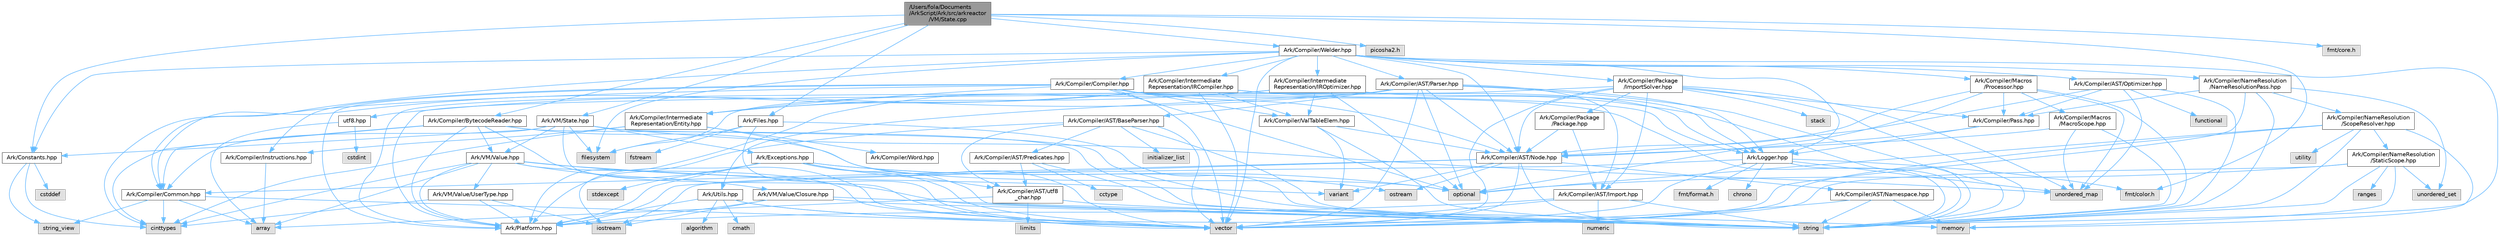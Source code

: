 digraph "/Users/fola/Documents/ArkScript/Ark/src/arkreactor/VM/State.cpp"
{
 // INTERACTIVE_SVG=YES
 // LATEX_PDF_SIZE
  bgcolor="transparent";
  edge [fontname=Helvetica,fontsize=10,labelfontname=Helvetica,labelfontsize=10];
  node [fontname=Helvetica,fontsize=10,shape=box,height=0.2,width=0.4];
  Node1 [id="Node000001",label="/Users/fola/Documents\l/ArkScript/Ark/src/arkreactor\l/VM/State.cpp",height=0.2,width=0.4,color="gray40", fillcolor="grey60", style="filled", fontcolor="black",tooltip=" "];
  Node1 -> Node2 [id="edge1_Node000001_Node000002",color="steelblue1",style="solid",tooltip=" "];
  Node2 [id="Node000002",label="Ark/VM/State.hpp",height=0.2,width=0.4,color="grey40", fillcolor="white", style="filled",URL="$d0/db5/State_8hpp.html",tooltip="State used by the virtual machine: it loads the bytecode, can compile it if needed,..."];
  Node2 -> Node3 [id="edge2_Node000002_Node000003",color="steelblue1",style="solid",tooltip=" "];
  Node3 [id="Node000003",label="string",height=0.2,width=0.4,color="grey60", fillcolor="#E0E0E0", style="filled",tooltip=" "];
  Node2 -> Node4 [id="edge3_Node000002_Node000004",color="steelblue1",style="solid",tooltip=" "];
  Node4 [id="Node000004",label="vector",height=0.2,width=0.4,color="grey60", fillcolor="#E0E0E0", style="filled",tooltip=" "];
  Node2 -> Node5 [id="edge4_Node000002_Node000005",color="steelblue1",style="solid",tooltip=" "];
  Node5 [id="Node000005",label="unordered_map",height=0.2,width=0.4,color="grey60", fillcolor="#E0E0E0", style="filled",tooltip=" "];
  Node2 -> Node6 [id="edge5_Node000002_Node000006",color="steelblue1",style="solid",tooltip=" "];
  Node6 [id="Node000006",label="filesystem",height=0.2,width=0.4,color="grey60", fillcolor="#E0E0E0", style="filled",tooltip=" "];
  Node2 -> Node7 [id="edge6_Node000002_Node000007",color="steelblue1",style="solid",tooltip=" "];
  Node7 [id="Node000007",label="Ark/Constants.hpp",height=0.2,width=0.4,color="grey40", fillcolor="white", style="filled",URL="$d6/de9/Constants_8hpp.html",tooltip="Constants used by ArkScript."];
  Node7 -> Node8 [id="edge7_Node000007_Node000008",color="steelblue1",style="solid",tooltip=" "];
  Node8 [id="Node000008",label="string_view",height=0.2,width=0.4,color="grey60", fillcolor="#E0E0E0", style="filled",tooltip=" "];
  Node7 -> Node9 [id="edge8_Node000007_Node000009",color="steelblue1",style="solid",tooltip=" "];
  Node9 [id="Node000009",label="cinttypes",height=0.2,width=0.4,color="grey60", fillcolor="#E0E0E0", style="filled",tooltip=" "];
  Node7 -> Node10 [id="edge9_Node000007_Node000010",color="steelblue1",style="solid",tooltip=" "];
  Node10 [id="Node000010",label="cstddef",height=0.2,width=0.4,color="grey60", fillcolor="#E0E0E0", style="filled",tooltip=" "];
  Node2 -> Node11 [id="edge10_Node000002_Node000011",color="steelblue1",style="solid",tooltip=" "];
  Node11 [id="Node000011",label="Ark/VM/Value.hpp",height=0.2,width=0.4,color="grey40", fillcolor="white", style="filled",URL="$de/dfd/Value_8hpp.html",tooltip=" "];
  Node11 -> Node4 [id="edge11_Node000011_Node000004",color="steelblue1",style="solid",tooltip=" "];
  Node11 -> Node12 [id="edge12_Node000011_Node000012",color="steelblue1",style="solid",tooltip=" "];
  Node12 [id="Node000012",label="variant",height=0.2,width=0.4,color="grey60", fillcolor="#E0E0E0", style="filled",tooltip=" "];
  Node11 -> Node3 [id="edge13_Node000011_Node000003",color="steelblue1",style="solid",tooltip=" "];
  Node11 -> Node9 [id="edge14_Node000011_Node000009",color="steelblue1",style="solid",tooltip=" "];
  Node11 -> Node13 [id="edge15_Node000011_Node000013",color="steelblue1",style="solid",tooltip=" "];
  Node13 [id="Node000013",label="array",height=0.2,width=0.4,color="grey60", fillcolor="#E0E0E0", style="filled",tooltip=" "];
  Node11 -> Node14 [id="edge16_Node000011_Node000014",color="steelblue1",style="solid",tooltip=" "];
  Node14 [id="Node000014",label="Ark/VM/Value/Closure.hpp",height=0.2,width=0.4,color="grey40", fillcolor="white", style="filled",URL="$dc/dd5/Closure_8hpp.html",tooltip="Subtype of the value type, handling closures."];
  Node14 -> Node15 [id="edge17_Node000014_Node000015",color="steelblue1",style="solid",tooltip=" "];
  Node15 [id="Node000015",label="memory",height=0.2,width=0.4,color="grey60", fillcolor="#E0E0E0", style="filled",tooltip=" "];
  Node14 -> Node16 [id="edge18_Node000014_Node000016",color="steelblue1",style="solid",tooltip=" "];
  Node16 [id="Node000016",label="iostream",height=0.2,width=0.4,color="grey60", fillcolor="#E0E0E0", style="filled",tooltip=" "];
  Node14 -> Node3 [id="edge19_Node000014_Node000003",color="steelblue1",style="solid",tooltip=" "];
  Node14 -> Node17 [id="edge20_Node000014_Node000017",color="steelblue1",style="solid",tooltip=" "];
  Node17 [id="Node000017",label="Ark/Platform.hpp",height=0.2,width=0.4,color="grey40", fillcolor="white", style="filled",URL="$d5/d40/Platform_8hpp.html",tooltip="ArkScript configuration macros."];
  Node11 -> Node18 [id="edge21_Node000011_Node000018",color="steelblue1",style="solid",tooltip=" "];
  Node18 [id="Node000018",label="Ark/VM/Value/UserType.hpp",height=0.2,width=0.4,color="grey40", fillcolor="white", style="filled",URL="$dc/d3d/UserType_8hpp.html",tooltip="Subtype of the value, capable of handling any C++ type."];
  Node18 -> Node16 [id="edge22_Node000018_Node000016",color="steelblue1",style="solid",tooltip=" "];
  Node18 -> Node9 [id="edge23_Node000018_Node000009",color="steelblue1",style="solid",tooltip=" "];
  Node18 -> Node17 [id="edge24_Node000018_Node000017",color="steelblue1",style="solid",tooltip=" "];
  Node11 -> Node17 [id="edge25_Node000011_Node000017",color="steelblue1",style="solid",tooltip=" "];
  Node2 -> Node19 [id="edge26_Node000002_Node000019",color="steelblue1",style="solid",tooltip=" "];
  Node19 [id="Node000019",label="Ark/Compiler/Common.hpp",height=0.2,width=0.4,color="grey40", fillcolor="white", style="filled",URL="$d8/ddd/Common_8hpp.html",tooltip="Common code for the compiler."];
  Node19 -> Node13 [id="edge27_Node000019_Node000013",color="steelblue1",style="solid",tooltip=" "];
  Node19 -> Node8 [id="edge28_Node000019_Node000008",color="steelblue1",style="solid",tooltip=" "];
  Node19 -> Node4 [id="edge29_Node000019_Node000004",color="steelblue1",style="solid",tooltip=" "];
  Node19 -> Node9 [id="edge30_Node000019_Node000009",color="steelblue1",style="solid",tooltip=" "];
  Node2 -> Node20 [id="edge31_Node000002_Node000020",color="steelblue1",style="solid",tooltip=" "];
  Node20 [id="Node000020",label="Ark/Exceptions.hpp",height=0.2,width=0.4,color="grey40", fillcolor="white", style="filled",URL="$d2/de9/Exceptions_8hpp.html",tooltip="ArkScript homemade exceptions."];
  Node20 -> Node3 [id="edge32_Node000020_Node000003",color="steelblue1",style="solid",tooltip=" "];
  Node20 -> Node4 [id="edge33_Node000020_Node000004",color="steelblue1",style="solid",tooltip=" "];
  Node20 -> Node21 [id="edge34_Node000020_Node000021",color="steelblue1",style="solid",tooltip=" "];
  Node21 [id="Node000021",label="stdexcept",height=0.2,width=0.4,color="grey60", fillcolor="#E0E0E0", style="filled",tooltip=" "];
  Node20 -> Node22 [id="edge35_Node000020_Node000022",color="steelblue1",style="solid",tooltip=" "];
  Node22 [id="Node000022",label="optional",height=0.2,width=0.4,color="grey60", fillcolor="#E0E0E0", style="filled",tooltip=" "];
  Node20 -> Node23 [id="edge36_Node000020_Node000023",color="steelblue1",style="solid",tooltip=" "];
  Node23 [id="Node000023",label="ostream",height=0.2,width=0.4,color="grey60", fillcolor="#E0E0E0", style="filled",tooltip=" "];
  Node20 -> Node16 [id="edge37_Node000020_Node000016",color="steelblue1",style="solid",tooltip=" "];
  Node20 -> Node24 [id="edge38_Node000020_Node000024",color="steelblue1",style="solid",tooltip=" "];
  Node24 [id="Node000024",label="Ark/Compiler/AST/utf8\l_char.hpp",height=0.2,width=0.4,color="grey40", fillcolor="white", style="filled",URL="$db/d4e/utf8__char_8hpp.html",tooltip=" "];
  Node24 -> Node13 [id="edge39_Node000024_Node000013",color="steelblue1",style="solid",tooltip=" "];
  Node24 -> Node3 [id="edge40_Node000024_Node000003",color="steelblue1",style="solid",tooltip=" "];
  Node24 -> Node25 [id="edge41_Node000024_Node000025",color="steelblue1",style="solid",tooltip=" "];
  Node25 [id="Node000025",label="limits",height=0.2,width=0.4,color="grey60", fillcolor="#E0E0E0", style="filled",tooltip=" "];
  Node20 -> Node17 [id="edge42_Node000020_Node000017",color="steelblue1",style="solid",tooltip=" "];
  Node1 -> Node7 [id="edge43_Node000001_Node000007",color="steelblue1",style="solid",tooltip=" "];
  Node1 -> Node26 [id="edge44_Node000001_Node000026",color="steelblue1",style="solid",tooltip=" "];
  Node26 [id="Node000026",label="Ark/Files.hpp",height=0.2,width=0.4,color="grey40", fillcolor="white", style="filled",URL="$d4/dc0/Files_8hpp.html",tooltip="Lots of utilities about the filesystem."];
  Node26 -> Node3 [id="edge45_Node000026_Node000003",color="steelblue1",style="solid",tooltip=" "];
  Node26 -> Node4 [id="edge46_Node000026_Node000004",color="steelblue1",style="solid",tooltip=" "];
  Node26 -> Node27 [id="edge47_Node000026_Node000027",color="steelblue1",style="solid",tooltip=" "];
  Node27 [id="Node000027",label="fstream",height=0.2,width=0.4,color="grey60", fillcolor="#E0E0E0", style="filled",tooltip=" "];
  Node26 -> Node6 [id="edge48_Node000026_Node000006",color="steelblue1",style="solid",tooltip=" "];
  Node1 -> Node28 [id="edge49_Node000001_Node000028",color="steelblue1",style="solid",tooltip=" "];
  Node28 [id="Node000028",label="Ark/Compiler/Welder.hpp",height=0.2,width=0.4,color="grey40", fillcolor="white", style="filled",URL="$de/d8e/Welder_8hpp.html",tooltip="In charge of welding everything needed to compile code."];
  Node28 -> Node3 [id="edge50_Node000028_Node000003",color="steelblue1",style="solid",tooltip=" "];
  Node28 -> Node4 [id="edge51_Node000028_Node000004",color="steelblue1",style="solid",tooltip=" "];
  Node28 -> Node6 [id="edge52_Node000028_Node000006",color="steelblue1",style="solid",tooltip=" "];
  Node28 -> Node19 [id="edge53_Node000028_Node000019",color="steelblue1",style="solid",tooltip=" "];
  Node28 -> Node29 [id="edge54_Node000028_Node000029",color="steelblue1",style="solid",tooltip=" "];
  Node29 [id="Node000029",label="Ark/Compiler/AST/Node.hpp",height=0.2,width=0.4,color="grey40", fillcolor="white", style="filled",URL="$d7/dc6/Node_8hpp.html",tooltip="AST node used by the parser, optimizer and compiler."];
  Node29 -> Node12 [id="edge55_Node000029_Node000012",color="steelblue1",style="solid",tooltip=" "];
  Node29 -> Node23 [id="edge56_Node000029_Node000023",color="steelblue1",style="solid",tooltip=" "];
  Node29 -> Node3 [id="edge57_Node000029_Node000003",color="steelblue1",style="solid",tooltip=" "];
  Node29 -> Node4 [id="edge58_Node000029_Node000004",color="steelblue1",style="solid",tooltip=" "];
  Node29 -> Node30 [id="edge59_Node000029_Node000030",color="steelblue1",style="solid",tooltip=" "];
  Node30 [id="Node000030",label="Ark/Compiler/AST/Namespace.hpp",height=0.2,width=0.4,color="grey40", fillcolor="white", style="filled",URL="$da/d33/Namespace_8hpp.html",tooltip=" "];
  Node30 -> Node3 [id="edge60_Node000030_Node000003",color="steelblue1",style="solid",tooltip=" "];
  Node30 -> Node4 [id="edge61_Node000030_Node000004",color="steelblue1",style="solid",tooltip=" "];
  Node30 -> Node15 [id="edge62_Node000030_Node000015",color="steelblue1",style="solid",tooltip=" "];
  Node29 -> Node19 [id="edge63_Node000029_Node000019",color="steelblue1",style="solid",tooltip=" "];
  Node29 -> Node17 [id="edge64_Node000029_Node000017",color="steelblue1",style="solid",tooltip=" "];
  Node28 -> Node31 [id="edge65_Node000028_Node000031",color="steelblue1",style="solid",tooltip=" "];
  Node31 [id="Node000031",label="Ark/Compiler/AST/Parser.hpp",height=0.2,width=0.4,color="grey40", fillcolor="white", style="filled",URL="$d7/ddd/Parser_8hpp.html",tooltip="Parse ArkScript code, but do not handle any import declarations."];
  Node31 -> Node32 [id="edge66_Node000031_Node000032",color="steelblue1",style="solid",tooltip=" "];
  Node32 [id="Node000032",label="Ark/Compiler/AST/BaseParser.hpp",height=0.2,width=0.4,color="grey40", fillcolor="white", style="filled",URL="$d3/d70/BaseParser_8hpp.html",tooltip=" "];
  Node32 -> Node3 [id="edge67_Node000032_Node000003",color="steelblue1",style="solid",tooltip=" "];
  Node32 -> Node4 [id="edge68_Node000032_Node000004",color="steelblue1",style="solid",tooltip=" "];
  Node32 -> Node33 [id="edge69_Node000032_Node000033",color="steelblue1",style="solid",tooltip=" "];
  Node33 [id="Node000033",label="initializer_list",height=0.2,width=0.4,color="grey60", fillcolor="#E0E0E0", style="filled",tooltip=" "];
  Node32 -> Node17 [id="edge70_Node000032_Node000017",color="steelblue1",style="solid",tooltip=" "];
  Node32 -> Node34 [id="edge71_Node000032_Node000034",color="steelblue1",style="solid",tooltip=" "];
  Node34 [id="Node000034",label="Ark/Compiler/AST/Predicates.hpp",height=0.2,width=0.4,color="grey40", fillcolor="white", style="filled",URL="$dc/d59/Predicates_8hpp.html",tooltip=" "];
  Node34 -> Node3 [id="edge72_Node000034_Node000003",color="steelblue1",style="solid",tooltip=" "];
  Node34 -> Node35 [id="edge73_Node000034_Node000035",color="steelblue1",style="solid",tooltip=" "];
  Node35 [id="Node000035",label="cctype",height=0.2,width=0.4,color="grey60", fillcolor="#E0E0E0", style="filled",tooltip=" "];
  Node34 -> Node24 [id="edge74_Node000034_Node000024",color="steelblue1",style="solid",tooltip=" "];
  Node32 -> Node24 [id="edge75_Node000032_Node000024",color="steelblue1",style="solid",tooltip=" "];
  Node31 -> Node29 [id="edge76_Node000031_Node000029",color="steelblue1",style="solid",tooltip=" "];
  Node31 -> Node36 [id="edge77_Node000031_Node000036",color="steelblue1",style="solid",tooltip=" "];
  Node36 [id="Node000036",label="Ark/Compiler/AST/Import.hpp",height=0.2,width=0.4,color="grey40", fillcolor="white", style="filled",URL="$d4/d32/Import_8hpp.html",tooltip=" "];
  Node36 -> Node4 [id="edge78_Node000036_Node000004",color="steelblue1",style="solid",tooltip=" "];
  Node36 -> Node3 [id="edge79_Node000036_Node000003",color="steelblue1",style="solid",tooltip=" "];
  Node36 -> Node37 [id="edge80_Node000036_Node000037",color="steelblue1",style="solid",tooltip=" "];
  Node37 [id="Node000037",label="numeric",height=0.2,width=0.4,color="grey60", fillcolor="#E0E0E0", style="filled",tooltip=" "];
  Node36 -> Node17 [id="edge81_Node000036_Node000017",color="steelblue1",style="solid",tooltip=" "];
  Node31 -> Node38 [id="edge82_Node000031_Node000038",color="steelblue1",style="solid",tooltip=" "];
  Node38 [id="Node000038",label="Ark/Logger.hpp",height=0.2,width=0.4,color="grey40", fillcolor="white", style="filled",URL="$d9/d11/Logger_8hpp.html",tooltip="Internal logger."];
  Node38 -> Node16 [id="edge83_Node000038_Node000016",color="steelblue1",style="solid",tooltip=" "];
  Node38 -> Node39 [id="edge84_Node000038_Node000039",color="steelblue1",style="solid",tooltip=" "];
  Node39 [id="Node000039",label="fmt/format.h",height=0.2,width=0.4,color="grey60", fillcolor="#E0E0E0", style="filled",tooltip=" "];
  Node38 -> Node3 [id="edge85_Node000038_Node000003",color="steelblue1",style="solid",tooltip=" "];
  Node38 -> Node40 [id="edge86_Node000038_Node000040",color="steelblue1",style="solid",tooltip=" "];
  Node40 [id="Node000040",label="chrono",height=0.2,width=0.4,color="grey60", fillcolor="#E0E0E0", style="filled",tooltip=" "];
  Node38 -> Node4 [id="edge87_Node000038_Node000004",color="steelblue1",style="solid",tooltip=" "];
  Node38 -> Node5 [id="edge88_Node000038_Node000005",color="steelblue1",style="solid",tooltip=" "];
  Node38 -> Node41 [id="edge89_Node000038_Node000041",color="steelblue1",style="solid",tooltip=" "];
  Node41 [id="Node000041",label="fmt/color.h",height=0.2,width=0.4,color="grey60", fillcolor="#E0E0E0", style="filled",tooltip=" "];
  Node31 -> Node42 [id="edge90_Node000031_Node000042",color="steelblue1",style="solid",tooltip=" "];
  Node42 [id="Node000042",label="Ark/Utils.hpp",height=0.2,width=0.4,color="grey40", fillcolor="white", style="filled",URL="$d4/dcb/Ark_2Utils_8hpp.html",tooltip="Lots of utilities about string, filesystem and more."];
  Node42 -> Node17 [id="edge91_Node000042_Node000017",color="steelblue1",style="solid",tooltip=" "];
  Node42 -> Node43 [id="edge92_Node000042_Node000043",color="steelblue1",style="solid",tooltip=" "];
  Node43 [id="Node000043",label="algorithm",height=0.2,width=0.4,color="grey60", fillcolor="#E0E0E0", style="filled",tooltip=" "];
  Node42 -> Node3 [id="edge93_Node000042_Node000003",color="steelblue1",style="solid",tooltip=" "];
  Node42 -> Node4 [id="edge94_Node000042_Node000004",color="steelblue1",style="solid",tooltip=" "];
  Node42 -> Node44 [id="edge95_Node000042_Node000044",color="steelblue1",style="solid",tooltip=" "];
  Node44 [id="Node000044",label="cmath",height=0.2,width=0.4,color="grey60", fillcolor="#E0E0E0", style="filled",tooltip=" "];
  Node31 -> Node17 [id="edge96_Node000031_Node000017",color="steelblue1",style="solid",tooltip=" "];
  Node31 -> Node3 [id="edge97_Node000031_Node000003",color="steelblue1",style="solid",tooltip=" "];
  Node31 -> Node22 [id="edge98_Node000031_Node000022",color="steelblue1",style="solid",tooltip=" "];
  Node31 -> Node4 [id="edge99_Node000031_Node000004",color="steelblue1",style="solid",tooltip=" "];
  Node31 -> Node45 [id="edge100_Node000031_Node000045",color="steelblue1",style="solid",tooltip=" "];
  Node45 [id="Node000045",label="utf8.hpp",height=0.2,width=0.4,color="grey40", fillcolor="white", style="filled",URL="$d1/d85/utf8_8hpp.html",tooltip=" "];
  Node45 -> Node13 [id="edge101_Node000045_Node000013",color="steelblue1",style="solid",tooltip=" "];
  Node45 -> Node46 [id="edge102_Node000045_Node000046",color="steelblue1",style="solid",tooltip=" "];
  Node46 [id="Node000046",label="cstdint",height=0.2,width=0.4,color="grey60", fillcolor="#E0E0E0", style="filled",tooltip=" "];
  Node28 -> Node47 [id="edge103_Node000028_Node000047",color="steelblue1",style="solid",tooltip=" "];
  Node47 [id="Node000047",label="Ark/Compiler/Compiler.hpp",height=0.2,width=0.4,color="grey40", fillcolor="white", style="filled",URL="$d8/d0f/Compiler_8hpp.html",tooltip="ArkScript compiler is in charge of transforming the AST into bytecode."];
  Node47 -> Node4 [id="edge104_Node000047_Node000004",color="steelblue1",style="solid",tooltip=" "];
  Node47 -> Node3 [id="edge105_Node000047_Node000003",color="steelblue1",style="solid",tooltip=" "];
  Node47 -> Node9 [id="edge106_Node000047_Node000009",color="steelblue1",style="solid",tooltip=" "];
  Node47 -> Node22 [id="edge107_Node000047_Node000022",color="steelblue1",style="solid",tooltip=" "];
  Node47 -> Node17 [id="edge108_Node000047_Node000017",color="steelblue1",style="solid",tooltip=" "];
  Node47 -> Node38 [id="edge109_Node000047_Node000038",color="steelblue1",style="solid",tooltip=" "];
  Node47 -> Node48 [id="edge110_Node000047_Node000048",color="steelblue1",style="solid",tooltip=" "];
  Node48 [id="Node000048",label="Ark/Compiler/Instructions.hpp",height=0.2,width=0.4,color="grey40", fillcolor="white", style="filled",URL="$d8/daa/Instructions_8hpp.html",tooltip="The different instructions used by the compiler and virtual machine."];
  Node48 -> Node13 [id="edge111_Node000048_Node000013",color="steelblue1",style="solid",tooltip=" "];
  Node47 -> Node49 [id="edge112_Node000047_Node000049",color="steelblue1",style="solid",tooltip=" "];
  Node49 [id="Node000049",label="Ark/Compiler/Intermediate\lRepresentation/Entity.hpp",height=0.2,width=0.4,color="grey40", fillcolor="white", style="filled",URL="$de/da6/Entity_8hpp.html",tooltip="An entity in the IR is a bundle of information."];
  Node49 -> Node9 [id="edge113_Node000049_Node000009",color="steelblue1",style="solid",tooltip=" "];
  Node49 -> Node4 [id="edge114_Node000049_Node000004",color="steelblue1",style="solid",tooltip=" "];
  Node49 -> Node50 [id="edge115_Node000049_Node000050",color="steelblue1",style="solid",tooltip=" "];
  Node50 [id="Node000050",label="Ark/Compiler/Word.hpp",height=0.2,width=0.4,color="grey40", fillcolor="white", style="filled",URL="$db/d53/Word_8hpp.html",tooltip="Describe an instruction and its immediate argument."];
  Node49 -> Node48 [id="edge116_Node000049_Node000048",color="steelblue1",style="solid",tooltip=" "];
  Node47 -> Node29 [id="edge117_Node000047_Node000029",color="steelblue1",style="solid",tooltip=" "];
  Node47 -> Node51 [id="edge118_Node000047_Node000051",color="steelblue1",style="solid",tooltip=" "];
  Node51 [id="Node000051",label="Ark/Compiler/ValTableElem.hpp",height=0.2,width=0.4,color="grey40", fillcolor="white", style="filled",URL="$dd/de7/ValTableElem_8hpp.html",tooltip="The basic value type handled by the compiler."];
  Node51 -> Node12 [id="edge119_Node000051_Node000012",color="steelblue1",style="solid",tooltip=" "];
  Node51 -> Node3 [id="edge120_Node000051_Node000003",color="steelblue1",style="solid",tooltip=" "];
  Node51 -> Node29 [id="edge121_Node000051_Node000029",color="steelblue1",style="solid",tooltip=" "];
  Node28 -> Node52 [id="edge122_Node000028_Node000052",color="steelblue1",style="solid",tooltip=" "];
  Node52 [id="Node000052",label="Ark/Compiler/Intermediate\lRepresentation/IROptimizer.hpp",height=0.2,width=0.4,color="grey40", fillcolor="white", style="filled",URL="$d0/de2/IROptimizer_8hpp.html",tooltip="Optimize IR based on IR entity grouped by 2 (or more)"];
  Node52 -> Node17 [id="edge123_Node000052_Node000017",color="steelblue1",style="solid",tooltip=" "];
  Node52 -> Node38 [id="edge124_Node000052_Node000038",color="steelblue1",style="solid",tooltip=" "];
  Node52 -> Node51 [id="edge125_Node000052_Node000051",color="steelblue1",style="solid",tooltip=" "];
  Node52 -> Node49 [id="edge126_Node000052_Node000049",color="steelblue1",style="solid",tooltip=" "];
  Node52 -> Node22 [id="edge127_Node000052_Node000022",color="steelblue1",style="solid",tooltip=" "];
  Node28 -> Node53 [id="edge128_Node000028_Node000053",color="steelblue1",style="solid",tooltip=" "];
  Node53 [id="Node000053",label="Ark/Compiler/Intermediate\lRepresentation/IRCompiler.hpp",height=0.2,width=0.4,color="grey40", fillcolor="white", style="filled",URL="$df/d86/IRCompiler_8hpp.html",tooltip="Compile the intermediate representation to bytecode."];
  Node53 -> Node4 [id="edge129_Node000053_Node000004",color="steelblue1",style="solid",tooltip=" "];
  Node53 -> Node3 [id="edge130_Node000053_Node000003",color="steelblue1",style="solid",tooltip=" "];
  Node53 -> Node17 [id="edge131_Node000053_Node000017",color="steelblue1",style="solid",tooltip=" "];
  Node53 -> Node38 [id="edge132_Node000053_Node000038",color="steelblue1",style="solid",tooltip=" "];
  Node53 -> Node19 [id="edge133_Node000053_Node000019",color="steelblue1",style="solid",tooltip=" "];
  Node53 -> Node51 [id="edge134_Node000053_Node000051",color="steelblue1",style="solid",tooltip=" "];
  Node53 -> Node49 [id="edge135_Node000053_Node000049",color="steelblue1",style="solid",tooltip=" "];
  Node28 -> Node7 [id="edge136_Node000028_Node000007",color="steelblue1",style="solid",tooltip=" "];
  Node28 -> Node38 [id="edge137_Node000028_Node000038",color="steelblue1",style="solid",tooltip=" "];
  Node28 -> Node54 [id="edge138_Node000028_Node000054",color="steelblue1",style="solid",tooltip=" "];
  Node54 [id="Node000054",label="Ark/Compiler/Package\l/ImportSolver.hpp",height=0.2,width=0.4,color="grey40", fillcolor="white", style="filled",URL="$d1/db0/ImportSolver_8hpp.html",tooltip="Handle imports, resolve them with modules and everything."];
  Node54 -> Node55 [id="edge139_Node000054_Node000055",color="steelblue1",style="solid",tooltip=" "];
  Node55 [id="Node000055",label="stack",height=0.2,width=0.4,color="grey60", fillcolor="#E0E0E0", style="filled",tooltip=" "];
  Node54 -> Node4 [id="edge140_Node000054_Node000004",color="steelblue1",style="solid",tooltip=" "];
  Node54 -> Node3 [id="edge141_Node000054_Node000003",color="steelblue1",style="solid",tooltip=" "];
  Node54 -> Node6 [id="edge142_Node000054_Node000006",color="steelblue1",style="solid",tooltip=" "];
  Node54 -> Node5 [id="edge143_Node000054_Node000005",color="steelblue1",style="solid",tooltip=" "];
  Node54 -> Node56 [id="edge144_Node000054_Node000056",color="steelblue1",style="solid",tooltip=" "];
  Node56 [id="Node000056",label="Ark/Compiler/Pass.hpp",height=0.2,width=0.4,color="grey40", fillcolor="white", style="filled",URL="$df/d5f/Pass_8hpp.html",tooltip="Interface for a compiler pass (take in an AST, output an AST)"];
  Node56 -> Node29 [id="edge145_Node000056_Node000029",color="steelblue1",style="solid",tooltip=" "];
  Node56 -> Node38 [id="edge146_Node000056_Node000038",color="steelblue1",style="solid",tooltip=" "];
  Node54 -> Node29 [id="edge147_Node000054_Node000029",color="steelblue1",style="solid",tooltip=" "];
  Node54 -> Node36 [id="edge148_Node000054_Node000036",color="steelblue1",style="solid",tooltip=" "];
  Node54 -> Node57 [id="edge149_Node000054_Node000057",color="steelblue1",style="solid",tooltip=" "];
  Node57 [id="Node000057",label="Ark/Compiler/Package\l/Package.hpp",height=0.2,width=0.4,color="grey40", fillcolor="white", style="filled",URL="$d8/d80/Package_8hpp.html",tooltip=" "];
  Node57 -> Node29 [id="edge150_Node000057_Node000029",color="steelblue1",style="solid",tooltip=" "];
  Node57 -> Node36 [id="edge151_Node000057_Node000036",color="steelblue1",style="solid",tooltip=" "];
  Node28 -> Node58 [id="edge152_Node000028_Node000058",color="steelblue1",style="solid",tooltip=" "];
  Node58 [id="Node000058",label="Ark/Compiler/Macros\l/Processor.hpp",height=0.2,width=0.4,color="grey40", fillcolor="white", style="filled",URL="$de/db1/Processor_8hpp.html",tooltip="Handles the macros and their expansion in ArkScript source code."];
  Node58 -> Node29 [id="edge153_Node000058_Node000029",color="steelblue1",style="solid",tooltip=" "];
  Node58 -> Node59 [id="edge154_Node000058_Node000059",color="steelblue1",style="solid",tooltip=" "];
  Node59 [id="Node000059",label="Ark/Compiler/Macros\l/MacroScope.hpp",height=0.2,width=0.4,color="grey40", fillcolor="white", style="filled",URL="$d7/dfb/MacroScope_8hpp.html",tooltip="Defines tools to handle macro definitions."];
  Node59 -> Node29 [id="edge155_Node000059_Node000029",color="steelblue1",style="solid",tooltip=" "];
  Node59 -> Node5 [id="edge156_Node000059_Node000005",color="steelblue1",style="solid",tooltip=" "];
  Node59 -> Node3 [id="edge157_Node000059_Node000003",color="steelblue1",style="solid",tooltip=" "];
  Node58 -> Node56 [id="edge158_Node000058_Node000056",color="steelblue1",style="solid",tooltip=" "];
  Node58 -> Node5 [id="edge159_Node000058_Node000005",color="steelblue1",style="solid",tooltip=" "];
  Node58 -> Node22 [id="edge160_Node000058_Node000022",color="steelblue1",style="solid",tooltip=" "];
  Node58 -> Node3 [id="edge161_Node000058_Node000003",color="steelblue1",style="solid",tooltip=" "];
  Node28 -> Node60 [id="edge162_Node000028_Node000060",color="steelblue1",style="solid",tooltip=" "];
  Node60 [id="Node000060",label="Ark/Compiler/AST/Optimizer.hpp",height=0.2,width=0.4,color="grey40", fillcolor="white", style="filled",URL="$db/d93/Optimizer_8hpp.html",tooltip="Optimizes a given ArkScript AST."];
  Node60 -> Node61 [id="edge163_Node000060_Node000061",color="steelblue1",style="solid",tooltip=" "];
  Node61 [id="Node000061",label="functional",height=0.2,width=0.4,color="grey60", fillcolor="#E0E0E0", style="filled",tooltip=" "];
  Node60 -> Node5 [id="edge164_Node000060_Node000005",color="steelblue1",style="solid",tooltip=" "];
  Node60 -> Node3 [id="edge165_Node000060_Node000003",color="steelblue1",style="solid",tooltip=" "];
  Node60 -> Node56 [id="edge166_Node000060_Node000056",color="steelblue1",style="solid",tooltip=" "];
  Node60 -> Node29 [id="edge167_Node000060_Node000029",color="steelblue1",style="solid",tooltip=" "];
  Node28 -> Node62 [id="edge168_Node000028_Node000062",color="steelblue1",style="solid",tooltip=" "];
  Node62 [id="Node000062",label="Ark/Compiler/NameResolution\l/NameResolutionPass.hpp",height=0.2,width=0.4,color="grey40", fillcolor="white", style="filled",URL="$d4/de8/NameResolutionPass_8hpp.html",tooltip=" "];
  Node62 -> Node4 [id="edge169_Node000062_Node000004",color="steelblue1",style="solid",tooltip=" "];
  Node62 -> Node3 [id="edge170_Node000062_Node000003",color="steelblue1",style="solid",tooltip=" "];
  Node62 -> Node63 [id="edge171_Node000062_Node000063",color="steelblue1",style="solid",tooltip=" "];
  Node63 [id="Node000063",label="unordered_set",height=0.2,width=0.4,color="grey60", fillcolor="#E0E0E0", style="filled",tooltip=" "];
  Node62 -> Node56 [id="edge172_Node000062_Node000056",color="steelblue1",style="solid",tooltip=" "];
  Node62 -> Node64 [id="edge173_Node000062_Node000064",color="steelblue1",style="solid",tooltip=" "];
  Node64 [id="Node000064",label="Ark/Compiler/NameResolution\l/ScopeResolver.hpp",height=0.2,width=0.4,color="grey40", fillcolor="white", style="filled",URL="$db/d5b/ScopeResolver_8hpp.html",tooltip="Handle scope resolution at compile time."];
  Node64 -> Node3 [id="edge174_Node000064_Node000003",color="steelblue1",style="solid",tooltip=" "];
  Node64 -> Node22 [id="edge175_Node000064_Node000022",color="steelblue1",style="solid",tooltip=" "];
  Node64 -> Node15 [id="edge176_Node000064_Node000015",color="steelblue1",style="solid",tooltip=" "];
  Node64 -> Node4 [id="edge177_Node000064_Node000004",color="steelblue1",style="solid",tooltip=" "];
  Node64 -> Node65 [id="edge178_Node000064_Node000065",color="steelblue1",style="solid",tooltip=" "];
  Node65 [id="Node000065",label="utility",height=0.2,width=0.4,color="grey60", fillcolor="#E0E0E0", style="filled",tooltip=" "];
  Node64 -> Node66 [id="edge179_Node000064_Node000066",color="steelblue1",style="solid",tooltip=" "];
  Node66 [id="Node000066",label="Ark/Compiler/NameResolution\l/StaticScope.hpp",height=0.2,width=0.4,color="grey40", fillcolor="white", style="filled",URL="$df/db8/StaticScope_8hpp.html",tooltip=" "];
  Node66 -> Node3 [id="edge180_Node000066_Node000003",color="steelblue1",style="solid",tooltip=" "];
  Node66 -> Node22 [id="edge181_Node000066_Node000022",color="steelblue1",style="solid",tooltip=" "];
  Node66 -> Node15 [id="edge182_Node000066_Node000015",color="steelblue1",style="solid",tooltip=" "];
  Node66 -> Node4 [id="edge183_Node000066_Node000004",color="steelblue1",style="solid",tooltip=" "];
  Node66 -> Node67 [id="edge184_Node000066_Node000067",color="steelblue1",style="solid",tooltip=" "];
  Node67 [id="Node000067",label="ranges",height=0.2,width=0.4,color="grey60", fillcolor="#E0E0E0", style="filled",tooltip=" "];
  Node66 -> Node63 [id="edge185_Node000066_Node000063",color="steelblue1",style="solid",tooltip=" "];
  Node1 -> Node68 [id="edge186_Node000001_Node000068",color="steelblue1",style="solid",tooltip=" "];
  Node68 [id="Node000068",label="picosha2.h",height=0.2,width=0.4,color="grey60", fillcolor="#E0E0E0", style="filled",tooltip=" "];
  Node1 -> Node69 [id="edge187_Node000001_Node000069",color="steelblue1",style="solid",tooltip=" "];
  Node69 [id="Node000069",label="Ark/Compiler/BytecodeReader.hpp",height=0.2,width=0.4,color="grey40", fillcolor="white", style="filled",URL="$d1/d84/BytecodeReader_8hpp.html",tooltip="A bytecode disassembler for ArkScript."];
  Node69 -> Node4 [id="edge188_Node000069_Node000004",color="steelblue1",style="solid",tooltip=" "];
  Node69 -> Node3 [id="edge189_Node000069_Node000003",color="steelblue1",style="solid",tooltip=" "];
  Node69 -> Node9 [id="edge190_Node000069_Node000009",color="steelblue1",style="solid",tooltip=" "];
  Node69 -> Node22 [id="edge191_Node000069_Node000022",color="steelblue1",style="solid",tooltip=" "];
  Node69 -> Node17 [id="edge192_Node000069_Node000017",color="steelblue1",style="solid",tooltip=" "];
  Node69 -> Node19 [id="edge193_Node000069_Node000019",color="steelblue1",style="solid",tooltip=" "];
  Node69 -> Node11 [id="edge194_Node000069_Node000011",color="steelblue1",style="solid",tooltip=" "];
  Node1 -> Node70 [id="edge195_Node000001_Node000070",color="steelblue1",style="solid",tooltip=" "];
  Node70 [id="Node000070",label="fmt/core.h",height=0.2,width=0.4,color="grey60", fillcolor="#E0E0E0", style="filled",tooltip=" "];
  Node1 -> Node41 [id="edge196_Node000001_Node000041",color="steelblue1",style="solid",tooltip=" "];
}

